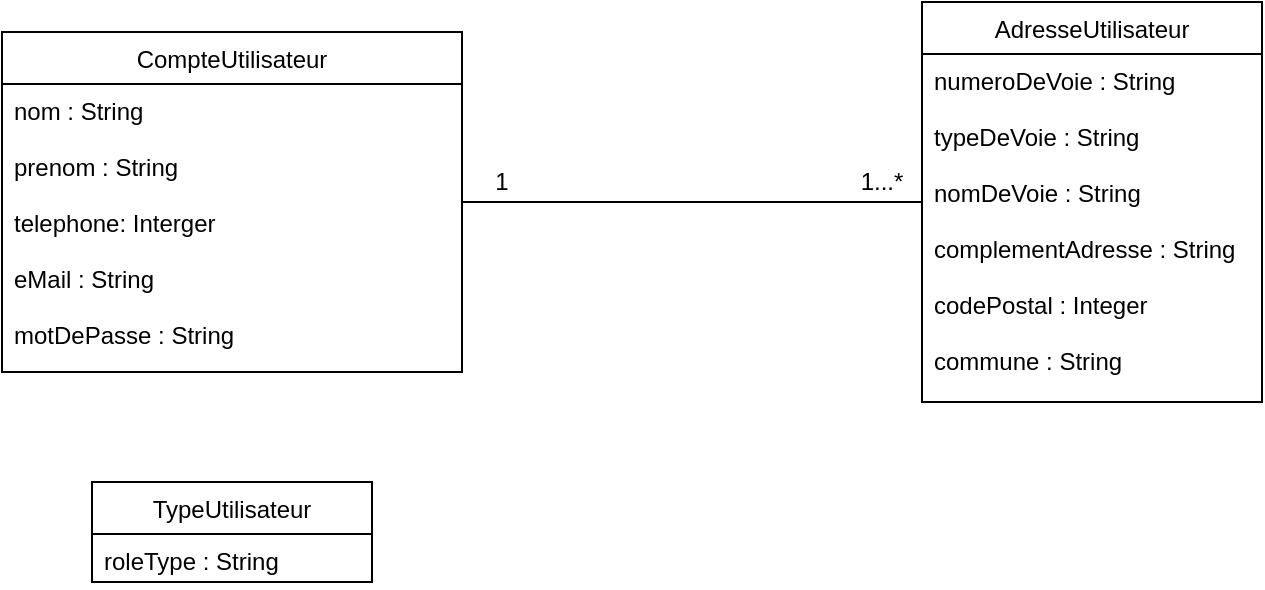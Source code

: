 <mxfile version="10.9.8" type="github"><diagram id="zyyDFPuw11yTEi4xoTQe" name="Page-1"><mxGraphModel dx="868" dy="421" grid="1" gridSize="10" guides="1" tooltips="1" connect="1" arrows="1" fold="1" page="1" pageScale="1" pageWidth="827" pageHeight="1169" math="0" shadow="0"><root><mxCell id="0"/><mxCell id="1" parent="0"/><mxCell id="o4HCiadqalJeRXl4aEWc-3" value="CompteUtilisateur" style="swimlane;fontStyle=0;childLayout=stackLayout;horizontal=1;startSize=26;fillColor=none;horizontalStack=0;resizeParent=1;resizeParentMax=0;resizeLast=0;collapsible=1;marginBottom=0;" parent="1" vertex="1"><mxGeometry x="100" y="55" width="230" height="170" as="geometry"/></mxCell><mxCell id="o4HCiadqalJeRXl4aEWc-4" value="nom : String&#xA;&#xA;prenom : String&#xA;&#xA;telephone: Interger&#xA;&#xA;eMail : String&#xA;&#xA;motDePasse : String&#xA;" style="text;strokeColor=none;fillColor=none;align=left;verticalAlign=top;spacingLeft=4;spacingRight=4;overflow=hidden;rotatable=0;points=[[0,0.5],[1,0.5]];portConstraint=eastwest;" parent="o4HCiadqalJeRXl4aEWc-3" vertex="1"><mxGeometry y="26" width="230" height="144" as="geometry"/></mxCell><mxCell id="o4HCiadqalJeRXl4aEWc-6" value="AdresseUtilisateur" style="swimlane;fontStyle=0;childLayout=stackLayout;horizontal=1;startSize=26;fillColor=none;horizontalStack=0;resizeParent=1;resizeParentMax=0;resizeLast=0;collapsible=1;marginBottom=0;" parent="1" vertex="1"><mxGeometry x="560" y="40" width="170" height="200" as="geometry"/></mxCell><mxCell id="o4HCiadqalJeRXl4aEWc-7" value="numeroDeVoie : String&#xA;&#xA;typeDeVoie : String&#xA;&#xA;nomDeVoie : String&#xA;&#xA;complementAdresse : String&#xA;&#xA;codePostal : Integer&#xA;&#xA;commune : String&#xA;&#xA;&#xA;&#xA;" style="text;strokeColor=none;fillColor=none;align=left;verticalAlign=top;spacingLeft=4;spacingRight=4;overflow=hidden;rotatable=0;points=[[0,0.5],[1,0.5]];portConstraint=eastwest;" parent="o4HCiadqalJeRXl4aEWc-6" vertex="1"><mxGeometry y="26" width="170" height="174" as="geometry"/></mxCell><mxCell id="o4HCiadqalJeRXl4aEWc-14" style="edgeStyle=none;rounded=0;orthogonalLoop=1;jettySize=auto;html=1;entryX=0;entryY=0.5;entryDx=0;entryDy=0;endArrow=none;endFill=0;exitX=1;exitY=0.41;exitDx=0;exitDy=0;exitPerimeter=0;" parent="1" source="o4HCiadqalJeRXl4aEWc-4" target="o4HCiadqalJeRXl4aEWc-6" edge="1"><mxGeometry relative="1" as="geometry"/></mxCell><mxCell id="o4HCiadqalJeRXl4aEWc-15" value="1" style="text;html=1;strokeColor=none;fillColor=none;align=center;verticalAlign=middle;whiteSpace=wrap;rounded=0;" parent="1" vertex="1"><mxGeometry x="330" y="120" width="40" height="20" as="geometry"/></mxCell><mxCell id="o4HCiadqalJeRXl4aEWc-16" value="1...*" style="text;html=1;strokeColor=none;fillColor=none;align=center;verticalAlign=middle;whiteSpace=wrap;rounded=0;" parent="1" vertex="1"><mxGeometry x="520" y="120" width="40" height="20" as="geometry"/></mxCell><mxCell id="vJy1zq9ma0dmjK_VDSCV-1" value="TypeUtilisateur" style="swimlane;fontStyle=0;childLayout=stackLayout;horizontal=1;startSize=26;fillColor=none;horizontalStack=0;resizeParent=1;resizeParentMax=0;resizeLast=0;collapsible=1;marginBottom=0;" vertex="1" parent="1"><mxGeometry x="145" y="280" width="140" height="50" as="geometry"/></mxCell><mxCell id="vJy1zq9ma0dmjK_VDSCV-2" value="roleType : String" style="text;strokeColor=none;fillColor=none;align=left;verticalAlign=top;spacingLeft=4;spacingRight=4;overflow=hidden;rotatable=0;points=[[0,0.5],[1,0.5]];portConstraint=eastwest;" vertex="1" parent="vJy1zq9ma0dmjK_VDSCV-1"><mxGeometry y="26" width="140" height="24" as="geometry"/></mxCell></root></mxGraphModel></diagram></mxfile>